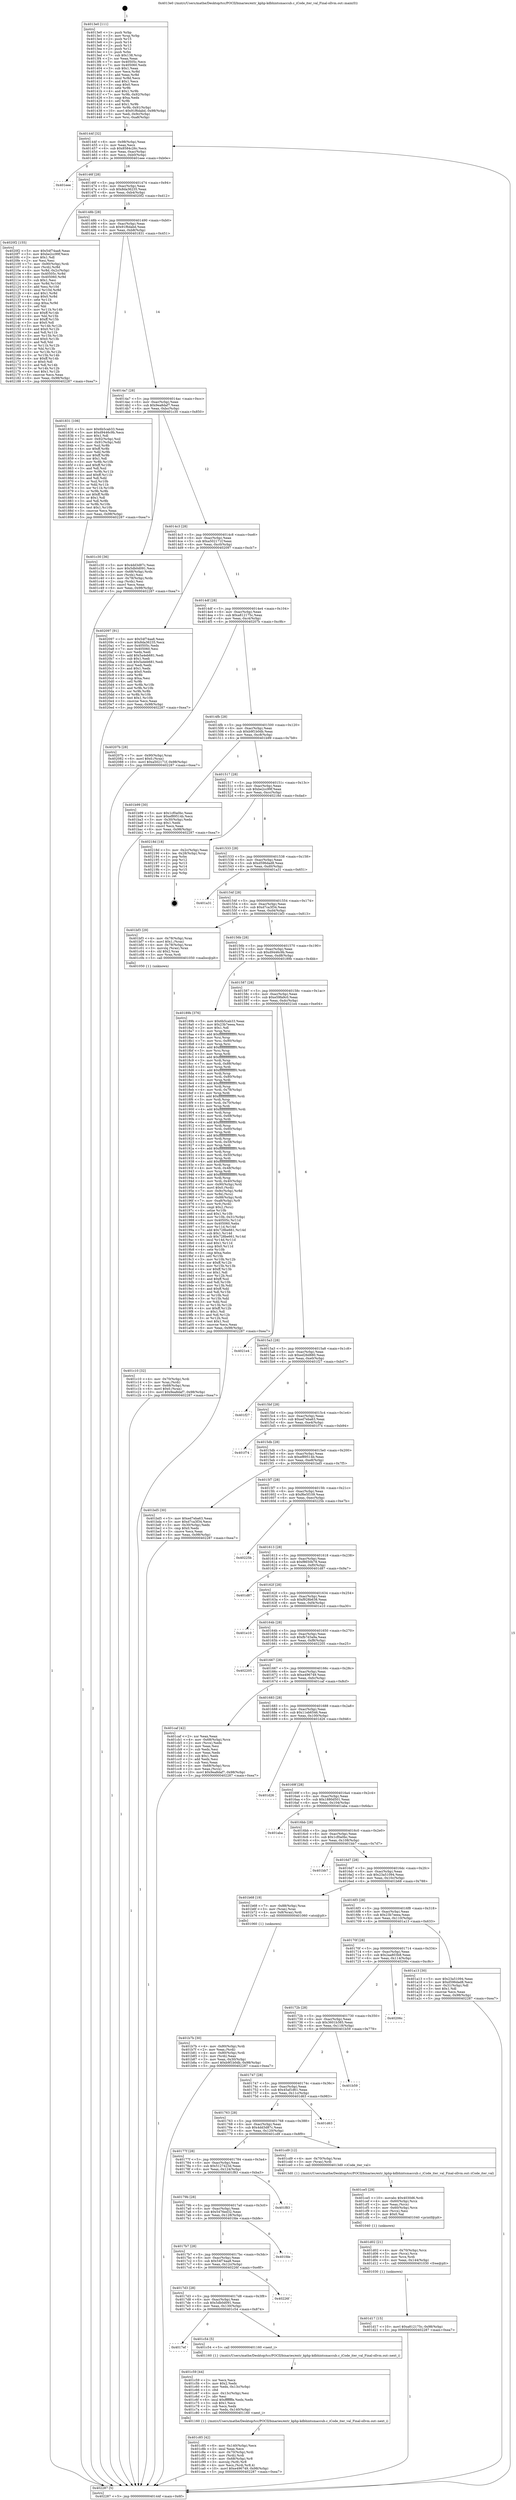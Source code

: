 digraph "0x4013e0" {
  label = "0x4013e0 (/mnt/c/Users/mathe/Desktop/tcc/POCII/binaries/extr_kphp-kdbhintsmaccub.c_iCode_iter_val_Final-ollvm.out::main(0))"
  labelloc = "t"
  node[shape=record]

  Entry [label="",width=0.3,height=0.3,shape=circle,fillcolor=black,style=filled]
  "0x40144f" [label="{
     0x40144f [32]\l
     | [instrs]\l
     &nbsp;&nbsp;0x40144f \<+6\>: mov -0x98(%rbp),%eax\l
     &nbsp;&nbsp;0x401455 \<+2\>: mov %eax,%ecx\l
     &nbsp;&nbsp;0x401457 \<+6\>: sub $0x8584c26c,%ecx\l
     &nbsp;&nbsp;0x40145d \<+6\>: mov %eax,-0xac(%rbp)\l
     &nbsp;&nbsp;0x401463 \<+6\>: mov %ecx,-0xb0(%rbp)\l
     &nbsp;&nbsp;0x401469 \<+6\>: je 0000000000401eee \<main+0xb0e\>\l
  }"]
  "0x401eee" [label="{
     0x401eee\l
  }", style=dashed]
  "0x40146f" [label="{
     0x40146f [28]\l
     | [instrs]\l
     &nbsp;&nbsp;0x40146f \<+5\>: jmp 0000000000401474 \<main+0x94\>\l
     &nbsp;&nbsp;0x401474 \<+6\>: mov -0xac(%rbp),%eax\l
     &nbsp;&nbsp;0x40147a \<+5\>: sub $0x8da36235,%eax\l
     &nbsp;&nbsp;0x40147f \<+6\>: mov %eax,-0xb4(%rbp)\l
     &nbsp;&nbsp;0x401485 \<+6\>: je 00000000004020f2 \<main+0xd12\>\l
  }"]
  Exit [label="",width=0.3,height=0.3,shape=circle,fillcolor=black,style=filled,peripheries=2]
  "0x4020f2" [label="{
     0x4020f2 [155]\l
     | [instrs]\l
     &nbsp;&nbsp;0x4020f2 \<+5\>: mov $0x54f74aa8,%eax\l
     &nbsp;&nbsp;0x4020f7 \<+5\>: mov $0xbe2cc99f,%ecx\l
     &nbsp;&nbsp;0x4020fc \<+2\>: mov $0x1,%dl\l
     &nbsp;&nbsp;0x4020fe \<+2\>: xor %esi,%esi\l
     &nbsp;&nbsp;0x402100 \<+7\>: mov -0x90(%rbp),%rdi\l
     &nbsp;&nbsp;0x402107 \<+3\>: mov (%rdi),%r8d\l
     &nbsp;&nbsp;0x40210a \<+4\>: mov %r8d,-0x2c(%rbp)\l
     &nbsp;&nbsp;0x40210e \<+8\>: mov 0x40505c,%r8d\l
     &nbsp;&nbsp;0x402116 \<+8\>: mov 0x405060,%r9d\l
     &nbsp;&nbsp;0x40211e \<+3\>: sub $0x1,%esi\l
     &nbsp;&nbsp;0x402121 \<+3\>: mov %r8d,%r10d\l
     &nbsp;&nbsp;0x402124 \<+3\>: add %esi,%r10d\l
     &nbsp;&nbsp;0x402127 \<+4\>: imul %r10d,%r8d\l
     &nbsp;&nbsp;0x40212b \<+4\>: and $0x1,%r8d\l
     &nbsp;&nbsp;0x40212f \<+4\>: cmp $0x0,%r8d\l
     &nbsp;&nbsp;0x402133 \<+4\>: sete %r11b\l
     &nbsp;&nbsp;0x402137 \<+4\>: cmp $0xa,%r9d\l
     &nbsp;&nbsp;0x40213b \<+3\>: setl %bl\l
     &nbsp;&nbsp;0x40213e \<+3\>: mov %r11b,%r14b\l
     &nbsp;&nbsp;0x402141 \<+4\>: xor $0xff,%r14b\l
     &nbsp;&nbsp;0x402145 \<+3\>: mov %bl,%r15b\l
     &nbsp;&nbsp;0x402148 \<+4\>: xor $0xff,%r15b\l
     &nbsp;&nbsp;0x40214c \<+3\>: xor $0x0,%dl\l
     &nbsp;&nbsp;0x40214f \<+3\>: mov %r14b,%r12b\l
     &nbsp;&nbsp;0x402152 \<+4\>: and $0x0,%r12b\l
     &nbsp;&nbsp;0x402156 \<+3\>: and %dl,%r11b\l
     &nbsp;&nbsp;0x402159 \<+3\>: mov %r15b,%r13b\l
     &nbsp;&nbsp;0x40215c \<+4\>: and $0x0,%r13b\l
     &nbsp;&nbsp;0x402160 \<+2\>: and %dl,%bl\l
     &nbsp;&nbsp;0x402162 \<+3\>: or %r11b,%r12b\l
     &nbsp;&nbsp;0x402165 \<+3\>: or %bl,%r13b\l
     &nbsp;&nbsp;0x402168 \<+3\>: xor %r13b,%r12b\l
     &nbsp;&nbsp;0x40216b \<+3\>: or %r15b,%r14b\l
     &nbsp;&nbsp;0x40216e \<+4\>: xor $0xff,%r14b\l
     &nbsp;&nbsp;0x402172 \<+3\>: or $0x0,%dl\l
     &nbsp;&nbsp;0x402175 \<+3\>: and %dl,%r14b\l
     &nbsp;&nbsp;0x402178 \<+3\>: or %r14b,%r12b\l
     &nbsp;&nbsp;0x40217b \<+4\>: test $0x1,%r12b\l
     &nbsp;&nbsp;0x40217f \<+3\>: cmovne %ecx,%eax\l
     &nbsp;&nbsp;0x402182 \<+6\>: mov %eax,-0x98(%rbp)\l
     &nbsp;&nbsp;0x402188 \<+5\>: jmp 0000000000402287 \<main+0xea7\>\l
  }"]
  "0x40148b" [label="{
     0x40148b [28]\l
     | [instrs]\l
     &nbsp;&nbsp;0x40148b \<+5\>: jmp 0000000000401490 \<main+0xb0\>\l
     &nbsp;&nbsp;0x401490 \<+6\>: mov -0xac(%rbp),%eax\l
     &nbsp;&nbsp;0x401496 \<+5\>: sub $0x91f6dabd,%eax\l
     &nbsp;&nbsp;0x40149b \<+6\>: mov %eax,-0xb8(%rbp)\l
     &nbsp;&nbsp;0x4014a1 \<+6\>: je 0000000000401831 \<main+0x451\>\l
  }"]
  "0x401d17" [label="{
     0x401d17 [15]\l
     | [instrs]\l
     &nbsp;&nbsp;0x401d17 \<+10\>: movl $0xa812175c,-0x98(%rbp)\l
     &nbsp;&nbsp;0x401d21 \<+5\>: jmp 0000000000402287 \<main+0xea7\>\l
  }"]
  "0x401831" [label="{
     0x401831 [106]\l
     | [instrs]\l
     &nbsp;&nbsp;0x401831 \<+5\>: mov $0x6b5cab33,%eax\l
     &nbsp;&nbsp;0x401836 \<+5\>: mov $0xd9446c9b,%ecx\l
     &nbsp;&nbsp;0x40183b \<+2\>: mov $0x1,%dl\l
     &nbsp;&nbsp;0x40183d \<+7\>: mov -0x92(%rbp),%sil\l
     &nbsp;&nbsp;0x401844 \<+7\>: mov -0x91(%rbp),%dil\l
     &nbsp;&nbsp;0x40184b \<+3\>: mov %sil,%r8b\l
     &nbsp;&nbsp;0x40184e \<+4\>: xor $0xff,%r8b\l
     &nbsp;&nbsp;0x401852 \<+3\>: mov %dil,%r9b\l
     &nbsp;&nbsp;0x401855 \<+4\>: xor $0xff,%r9b\l
     &nbsp;&nbsp;0x401859 \<+3\>: xor $0x1,%dl\l
     &nbsp;&nbsp;0x40185c \<+3\>: mov %r8b,%r10b\l
     &nbsp;&nbsp;0x40185f \<+4\>: and $0xff,%r10b\l
     &nbsp;&nbsp;0x401863 \<+3\>: and %dl,%sil\l
     &nbsp;&nbsp;0x401866 \<+3\>: mov %r9b,%r11b\l
     &nbsp;&nbsp;0x401869 \<+4\>: and $0xff,%r11b\l
     &nbsp;&nbsp;0x40186d \<+3\>: and %dl,%dil\l
     &nbsp;&nbsp;0x401870 \<+3\>: or %sil,%r10b\l
     &nbsp;&nbsp;0x401873 \<+3\>: or %dil,%r11b\l
     &nbsp;&nbsp;0x401876 \<+3\>: xor %r11b,%r10b\l
     &nbsp;&nbsp;0x401879 \<+3\>: or %r9b,%r8b\l
     &nbsp;&nbsp;0x40187c \<+4\>: xor $0xff,%r8b\l
     &nbsp;&nbsp;0x401880 \<+3\>: or $0x1,%dl\l
     &nbsp;&nbsp;0x401883 \<+3\>: and %dl,%r8b\l
     &nbsp;&nbsp;0x401886 \<+3\>: or %r8b,%r10b\l
     &nbsp;&nbsp;0x401889 \<+4\>: test $0x1,%r10b\l
     &nbsp;&nbsp;0x40188d \<+3\>: cmovne %ecx,%eax\l
     &nbsp;&nbsp;0x401890 \<+6\>: mov %eax,-0x98(%rbp)\l
     &nbsp;&nbsp;0x401896 \<+5\>: jmp 0000000000402287 \<main+0xea7\>\l
  }"]
  "0x4014a7" [label="{
     0x4014a7 [28]\l
     | [instrs]\l
     &nbsp;&nbsp;0x4014a7 \<+5\>: jmp 00000000004014ac \<main+0xcc\>\l
     &nbsp;&nbsp;0x4014ac \<+6\>: mov -0xac(%rbp),%eax\l
     &nbsp;&nbsp;0x4014b2 \<+5\>: sub $0x9ea8daf7,%eax\l
     &nbsp;&nbsp;0x4014b7 \<+6\>: mov %eax,-0xbc(%rbp)\l
     &nbsp;&nbsp;0x4014bd \<+6\>: je 0000000000401c30 \<main+0x850\>\l
  }"]
  "0x402287" [label="{
     0x402287 [5]\l
     | [instrs]\l
     &nbsp;&nbsp;0x402287 \<+5\>: jmp 000000000040144f \<main+0x6f\>\l
  }"]
  "0x4013e0" [label="{
     0x4013e0 [111]\l
     | [instrs]\l
     &nbsp;&nbsp;0x4013e0 \<+1\>: push %rbp\l
     &nbsp;&nbsp;0x4013e1 \<+3\>: mov %rsp,%rbp\l
     &nbsp;&nbsp;0x4013e4 \<+2\>: push %r15\l
     &nbsp;&nbsp;0x4013e6 \<+2\>: push %r14\l
     &nbsp;&nbsp;0x4013e8 \<+2\>: push %r13\l
     &nbsp;&nbsp;0x4013ea \<+2\>: push %r12\l
     &nbsp;&nbsp;0x4013ec \<+1\>: push %rbx\l
     &nbsp;&nbsp;0x4013ed \<+7\>: sub $0x138,%rsp\l
     &nbsp;&nbsp;0x4013f4 \<+2\>: xor %eax,%eax\l
     &nbsp;&nbsp;0x4013f6 \<+7\>: mov 0x40505c,%ecx\l
     &nbsp;&nbsp;0x4013fd \<+7\>: mov 0x405060,%edx\l
     &nbsp;&nbsp;0x401404 \<+3\>: sub $0x1,%eax\l
     &nbsp;&nbsp;0x401407 \<+3\>: mov %ecx,%r8d\l
     &nbsp;&nbsp;0x40140a \<+3\>: add %eax,%r8d\l
     &nbsp;&nbsp;0x40140d \<+4\>: imul %r8d,%ecx\l
     &nbsp;&nbsp;0x401411 \<+3\>: and $0x1,%ecx\l
     &nbsp;&nbsp;0x401414 \<+3\>: cmp $0x0,%ecx\l
     &nbsp;&nbsp;0x401417 \<+4\>: sete %r9b\l
     &nbsp;&nbsp;0x40141b \<+4\>: and $0x1,%r9b\l
     &nbsp;&nbsp;0x40141f \<+7\>: mov %r9b,-0x92(%rbp)\l
     &nbsp;&nbsp;0x401426 \<+3\>: cmp $0xa,%edx\l
     &nbsp;&nbsp;0x401429 \<+4\>: setl %r9b\l
     &nbsp;&nbsp;0x40142d \<+4\>: and $0x1,%r9b\l
     &nbsp;&nbsp;0x401431 \<+7\>: mov %r9b,-0x91(%rbp)\l
     &nbsp;&nbsp;0x401438 \<+10\>: movl $0x91f6dabd,-0x98(%rbp)\l
     &nbsp;&nbsp;0x401442 \<+6\>: mov %edi,-0x9c(%rbp)\l
     &nbsp;&nbsp;0x401448 \<+7\>: mov %rsi,-0xa8(%rbp)\l
  }"]
  "0x401d02" [label="{
     0x401d02 [21]\l
     | [instrs]\l
     &nbsp;&nbsp;0x401d02 \<+4\>: mov -0x70(%rbp),%rcx\l
     &nbsp;&nbsp;0x401d06 \<+3\>: mov (%rcx),%rcx\l
     &nbsp;&nbsp;0x401d09 \<+3\>: mov %rcx,%rdi\l
     &nbsp;&nbsp;0x401d0c \<+6\>: mov %eax,-0x144(%rbp)\l
     &nbsp;&nbsp;0x401d12 \<+5\>: call 0000000000401030 \<free@plt\>\l
     | [calls]\l
     &nbsp;&nbsp;0x401030 \{1\} (unknown)\l
  }"]
  "0x401c30" [label="{
     0x401c30 [36]\l
     | [instrs]\l
     &nbsp;&nbsp;0x401c30 \<+5\>: mov $0x4dd3d87c,%eax\l
     &nbsp;&nbsp;0x401c35 \<+5\>: mov $0x5db0d091,%ecx\l
     &nbsp;&nbsp;0x401c3a \<+4\>: mov -0x68(%rbp),%rdx\l
     &nbsp;&nbsp;0x401c3e \<+2\>: mov (%rdx),%esi\l
     &nbsp;&nbsp;0x401c40 \<+4\>: mov -0x78(%rbp),%rdx\l
     &nbsp;&nbsp;0x401c44 \<+2\>: cmp (%rdx),%esi\l
     &nbsp;&nbsp;0x401c46 \<+3\>: cmovl %ecx,%eax\l
     &nbsp;&nbsp;0x401c49 \<+6\>: mov %eax,-0x98(%rbp)\l
     &nbsp;&nbsp;0x401c4f \<+5\>: jmp 0000000000402287 \<main+0xea7\>\l
  }"]
  "0x4014c3" [label="{
     0x4014c3 [28]\l
     | [instrs]\l
     &nbsp;&nbsp;0x4014c3 \<+5\>: jmp 00000000004014c8 \<main+0xe8\>\l
     &nbsp;&nbsp;0x4014c8 \<+6\>: mov -0xac(%rbp),%eax\l
     &nbsp;&nbsp;0x4014ce \<+5\>: sub $0xa502171f,%eax\l
     &nbsp;&nbsp;0x4014d3 \<+6\>: mov %eax,-0xc0(%rbp)\l
     &nbsp;&nbsp;0x4014d9 \<+6\>: je 0000000000402097 \<main+0xcb7\>\l
  }"]
  "0x401ce5" [label="{
     0x401ce5 [29]\l
     | [instrs]\l
     &nbsp;&nbsp;0x401ce5 \<+10\>: movabs $0x4030d6,%rdi\l
     &nbsp;&nbsp;0x401cef \<+4\>: mov -0x60(%rbp),%rcx\l
     &nbsp;&nbsp;0x401cf3 \<+2\>: mov %eax,(%rcx)\l
     &nbsp;&nbsp;0x401cf5 \<+4\>: mov -0x60(%rbp),%rcx\l
     &nbsp;&nbsp;0x401cf9 \<+2\>: mov (%rcx),%esi\l
     &nbsp;&nbsp;0x401cfb \<+2\>: mov $0x0,%al\l
     &nbsp;&nbsp;0x401cfd \<+5\>: call 0000000000401040 \<printf@plt\>\l
     | [calls]\l
     &nbsp;&nbsp;0x401040 \{1\} (unknown)\l
  }"]
  "0x402097" [label="{
     0x402097 [91]\l
     | [instrs]\l
     &nbsp;&nbsp;0x402097 \<+5\>: mov $0x54f74aa8,%eax\l
     &nbsp;&nbsp;0x40209c \<+5\>: mov $0x8da36235,%ecx\l
     &nbsp;&nbsp;0x4020a1 \<+7\>: mov 0x40505c,%edx\l
     &nbsp;&nbsp;0x4020a8 \<+7\>: mov 0x405060,%esi\l
     &nbsp;&nbsp;0x4020af \<+2\>: mov %edx,%edi\l
     &nbsp;&nbsp;0x4020b1 \<+6\>: add $0x5a4eb681,%edi\l
     &nbsp;&nbsp;0x4020b7 \<+3\>: sub $0x1,%edi\l
     &nbsp;&nbsp;0x4020ba \<+6\>: sub $0x5a4eb681,%edi\l
     &nbsp;&nbsp;0x4020c0 \<+3\>: imul %edi,%edx\l
     &nbsp;&nbsp;0x4020c3 \<+3\>: and $0x1,%edx\l
     &nbsp;&nbsp;0x4020c6 \<+3\>: cmp $0x0,%edx\l
     &nbsp;&nbsp;0x4020c9 \<+4\>: sete %r8b\l
     &nbsp;&nbsp;0x4020cd \<+3\>: cmp $0xa,%esi\l
     &nbsp;&nbsp;0x4020d0 \<+4\>: setl %r9b\l
     &nbsp;&nbsp;0x4020d4 \<+3\>: mov %r8b,%r10b\l
     &nbsp;&nbsp;0x4020d7 \<+3\>: and %r9b,%r10b\l
     &nbsp;&nbsp;0x4020da \<+3\>: xor %r9b,%r8b\l
     &nbsp;&nbsp;0x4020dd \<+3\>: or %r8b,%r10b\l
     &nbsp;&nbsp;0x4020e0 \<+4\>: test $0x1,%r10b\l
     &nbsp;&nbsp;0x4020e4 \<+3\>: cmovne %ecx,%eax\l
     &nbsp;&nbsp;0x4020e7 \<+6\>: mov %eax,-0x98(%rbp)\l
     &nbsp;&nbsp;0x4020ed \<+5\>: jmp 0000000000402287 \<main+0xea7\>\l
  }"]
  "0x4014df" [label="{
     0x4014df [28]\l
     | [instrs]\l
     &nbsp;&nbsp;0x4014df \<+5\>: jmp 00000000004014e4 \<main+0x104\>\l
     &nbsp;&nbsp;0x4014e4 \<+6\>: mov -0xac(%rbp),%eax\l
     &nbsp;&nbsp;0x4014ea \<+5\>: sub $0xa812175c,%eax\l
     &nbsp;&nbsp;0x4014ef \<+6\>: mov %eax,-0xc4(%rbp)\l
     &nbsp;&nbsp;0x4014f5 \<+6\>: je 000000000040207b \<main+0xc9b\>\l
  }"]
  "0x401c85" [label="{
     0x401c85 [42]\l
     | [instrs]\l
     &nbsp;&nbsp;0x401c85 \<+6\>: mov -0x140(%rbp),%ecx\l
     &nbsp;&nbsp;0x401c8b \<+3\>: imul %eax,%ecx\l
     &nbsp;&nbsp;0x401c8e \<+4\>: mov -0x70(%rbp),%rdi\l
     &nbsp;&nbsp;0x401c92 \<+3\>: mov (%rdi),%rdi\l
     &nbsp;&nbsp;0x401c95 \<+4\>: mov -0x68(%rbp),%r8\l
     &nbsp;&nbsp;0x401c99 \<+3\>: movslq (%r8),%r8\l
     &nbsp;&nbsp;0x401c9c \<+4\>: mov %ecx,(%rdi,%r8,4)\l
     &nbsp;&nbsp;0x401ca0 \<+10\>: movl $0xe496749,-0x98(%rbp)\l
     &nbsp;&nbsp;0x401caa \<+5\>: jmp 0000000000402287 \<main+0xea7\>\l
  }"]
  "0x40207b" [label="{
     0x40207b [28]\l
     | [instrs]\l
     &nbsp;&nbsp;0x40207b \<+7\>: mov -0x90(%rbp),%rax\l
     &nbsp;&nbsp;0x402082 \<+6\>: movl $0x0,(%rax)\l
     &nbsp;&nbsp;0x402088 \<+10\>: movl $0xa502171f,-0x98(%rbp)\l
     &nbsp;&nbsp;0x402092 \<+5\>: jmp 0000000000402287 \<main+0xea7\>\l
  }"]
  "0x4014fb" [label="{
     0x4014fb [28]\l
     | [instrs]\l
     &nbsp;&nbsp;0x4014fb \<+5\>: jmp 0000000000401500 \<main+0x120\>\l
     &nbsp;&nbsp;0x401500 \<+6\>: mov -0xac(%rbp),%eax\l
     &nbsp;&nbsp;0x401506 \<+5\>: sub $0xb9f1b0db,%eax\l
     &nbsp;&nbsp;0x40150b \<+6\>: mov %eax,-0xc8(%rbp)\l
     &nbsp;&nbsp;0x401511 \<+6\>: je 0000000000401b99 \<main+0x7b9\>\l
  }"]
  "0x401c59" [label="{
     0x401c59 [44]\l
     | [instrs]\l
     &nbsp;&nbsp;0x401c59 \<+2\>: xor %ecx,%ecx\l
     &nbsp;&nbsp;0x401c5b \<+5\>: mov $0x2,%edx\l
     &nbsp;&nbsp;0x401c60 \<+6\>: mov %edx,-0x13c(%rbp)\l
     &nbsp;&nbsp;0x401c66 \<+1\>: cltd\l
     &nbsp;&nbsp;0x401c67 \<+6\>: mov -0x13c(%rbp),%esi\l
     &nbsp;&nbsp;0x401c6d \<+2\>: idiv %esi\l
     &nbsp;&nbsp;0x401c6f \<+6\>: imul $0xfffffffe,%edx,%edx\l
     &nbsp;&nbsp;0x401c75 \<+3\>: sub $0x1,%ecx\l
     &nbsp;&nbsp;0x401c78 \<+2\>: sub %ecx,%edx\l
     &nbsp;&nbsp;0x401c7a \<+6\>: mov %edx,-0x140(%rbp)\l
     &nbsp;&nbsp;0x401c80 \<+5\>: call 0000000000401160 \<next_i\>\l
     | [calls]\l
     &nbsp;&nbsp;0x401160 \{1\} (/mnt/c/Users/mathe/Desktop/tcc/POCII/binaries/extr_kphp-kdbhintsmaccub.c_iCode_iter_val_Final-ollvm.out::next_i)\l
  }"]
  "0x401b99" [label="{
     0x401b99 [30]\l
     | [instrs]\l
     &nbsp;&nbsp;0x401b99 \<+5\>: mov $0x1cf0a0bc,%eax\l
     &nbsp;&nbsp;0x401b9e \<+5\>: mov $0xef89514b,%ecx\l
     &nbsp;&nbsp;0x401ba3 \<+3\>: mov -0x30(%rbp),%edx\l
     &nbsp;&nbsp;0x401ba6 \<+3\>: cmp $0x1,%edx\l
     &nbsp;&nbsp;0x401ba9 \<+3\>: cmovl %ecx,%eax\l
     &nbsp;&nbsp;0x401bac \<+6\>: mov %eax,-0x98(%rbp)\l
     &nbsp;&nbsp;0x401bb2 \<+5\>: jmp 0000000000402287 \<main+0xea7\>\l
  }"]
  "0x401517" [label="{
     0x401517 [28]\l
     | [instrs]\l
     &nbsp;&nbsp;0x401517 \<+5\>: jmp 000000000040151c \<main+0x13c\>\l
     &nbsp;&nbsp;0x40151c \<+6\>: mov -0xac(%rbp),%eax\l
     &nbsp;&nbsp;0x401522 \<+5\>: sub $0xbe2cc99f,%eax\l
     &nbsp;&nbsp;0x401527 \<+6\>: mov %eax,-0xcc(%rbp)\l
     &nbsp;&nbsp;0x40152d \<+6\>: je 000000000040218d \<main+0xdad\>\l
  }"]
  "0x4017ef" [label="{
     0x4017ef\l
  }", style=dashed]
  "0x40218d" [label="{
     0x40218d [18]\l
     | [instrs]\l
     &nbsp;&nbsp;0x40218d \<+3\>: mov -0x2c(%rbp),%eax\l
     &nbsp;&nbsp;0x402190 \<+4\>: lea -0x28(%rbp),%rsp\l
     &nbsp;&nbsp;0x402194 \<+1\>: pop %rbx\l
     &nbsp;&nbsp;0x402195 \<+2\>: pop %r12\l
     &nbsp;&nbsp;0x402197 \<+2\>: pop %r13\l
     &nbsp;&nbsp;0x402199 \<+2\>: pop %r14\l
     &nbsp;&nbsp;0x40219b \<+2\>: pop %r15\l
     &nbsp;&nbsp;0x40219d \<+1\>: pop %rbp\l
     &nbsp;&nbsp;0x40219e \<+1\>: ret\l
  }"]
  "0x401533" [label="{
     0x401533 [28]\l
     | [instrs]\l
     &nbsp;&nbsp;0x401533 \<+5\>: jmp 0000000000401538 \<main+0x158\>\l
     &nbsp;&nbsp;0x401538 \<+6\>: mov -0xac(%rbp),%eax\l
     &nbsp;&nbsp;0x40153e \<+5\>: sub $0xd596dad8,%eax\l
     &nbsp;&nbsp;0x401543 \<+6\>: mov %eax,-0xd0(%rbp)\l
     &nbsp;&nbsp;0x401549 \<+6\>: je 0000000000401a31 \<main+0x651\>\l
  }"]
  "0x401c54" [label="{
     0x401c54 [5]\l
     | [instrs]\l
     &nbsp;&nbsp;0x401c54 \<+5\>: call 0000000000401160 \<next_i\>\l
     | [calls]\l
     &nbsp;&nbsp;0x401160 \{1\} (/mnt/c/Users/mathe/Desktop/tcc/POCII/binaries/extr_kphp-kdbhintsmaccub.c_iCode_iter_val_Final-ollvm.out::next_i)\l
  }"]
  "0x401a31" [label="{
     0x401a31\l
  }", style=dashed]
  "0x40154f" [label="{
     0x40154f [28]\l
     | [instrs]\l
     &nbsp;&nbsp;0x40154f \<+5\>: jmp 0000000000401554 \<main+0x174\>\l
     &nbsp;&nbsp;0x401554 \<+6\>: mov -0xac(%rbp),%eax\l
     &nbsp;&nbsp;0x40155a \<+5\>: sub $0xd7ca3f34,%eax\l
     &nbsp;&nbsp;0x40155f \<+6\>: mov %eax,-0xd4(%rbp)\l
     &nbsp;&nbsp;0x401565 \<+6\>: je 0000000000401bf3 \<main+0x813\>\l
  }"]
  "0x4017d3" [label="{
     0x4017d3 [28]\l
     | [instrs]\l
     &nbsp;&nbsp;0x4017d3 \<+5\>: jmp 00000000004017d8 \<main+0x3f8\>\l
     &nbsp;&nbsp;0x4017d8 \<+6\>: mov -0xac(%rbp),%eax\l
     &nbsp;&nbsp;0x4017de \<+5\>: sub $0x5db0d091,%eax\l
     &nbsp;&nbsp;0x4017e3 \<+6\>: mov %eax,-0x130(%rbp)\l
     &nbsp;&nbsp;0x4017e9 \<+6\>: je 0000000000401c54 \<main+0x874\>\l
  }"]
  "0x401bf3" [label="{
     0x401bf3 [29]\l
     | [instrs]\l
     &nbsp;&nbsp;0x401bf3 \<+4\>: mov -0x78(%rbp),%rax\l
     &nbsp;&nbsp;0x401bf7 \<+6\>: movl $0x1,(%rax)\l
     &nbsp;&nbsp;0x401bfd \<+4\>: mov -0x78(%rbp),%rax\l
     &nbsp;&nbsp;0x401c01 \<+3\>: movslq (%rax),%rax\l
     &nbsp;&nbsp;0x401c04 \<+4\>: shl $0x2,%rax\l
     &nbsp;&nbsp;0x401c08 \<+3\>: mov %rax,%rdi\l
     &nbsp;&nbsp;0x401c0b \<+5\>: call 0000000000401050 \<malloc@plt\>\l
     | [calls]\l
     &nbsp;&nbsp;0x401050 \{1\} (unknown)\l
  }"]
  "0x40156b" [label="{
     0x40156b [28]\l
     | [instrs]\l
     &nbsp;&nbsp;0x40156b \<+5\>: jmp 0000000000401570 \<main+0x190\>\l
     &nbsp;&nbsp;0x401570 \<+6\>: mov -0xac(%rbp),%eax\l
     &nbsp;&nbsp;0x401576 \<+5\>: sub $0xd9446c9b,%eax\l
     &nbsp;&nbsp;0x40157b \<+6\>: mov %eax,-0xd8(%rbp)\l
     &nbsp;&nbsp;0x401581 \<+6\>: je 000000000040189b \<main+0x4bb\>\l
  }"]
  "0x40226f" [label="{
     0x40226f\l
  }", style=dashed]
  "0x40189b" [label="{
     0x40189b [376]\l
     | [instrs]\l
     &nbsp;&nbsp;0x40189b \<+5\>: mov $0x6b5cab33,%eax\l
     &nbsp;&nbsp;0x4018a0 \<+5\>: mov $0x23b7eeea,%ecx\l
     &nbsp;&nbsp;0x4018a5 \<+2\>: mov $0x1,%dl\l
     &nbsp;&nbsp;0x4018a7 \<+3\>: mov %rsp,%rsi\l
     &nbsp;&nbsp;0x4018aa \<+4\>: add $0xfffffffffffffff0,%rsi\l
     &nbsp;&nbsp;0x4018ae \<+3\>: mov %rsi,%rsp\l
     &nbsp;&nbsp;0x4018b1 \<+7\>: mov %rsi,-0x90(%rbp)\l
     &nbsp;&nbsp;0x4018b8 \<+3\>: mov %rsp,%rsi\l
     &nbsp;&nbsp;0x4018bb \<+4\>: add $0xfffffffffffffff0,%rsi\l
     &nbsp;&nbsp;0x4018bf \<+3\>: mov %rsi,%rsp\l
     &nbsp;&nbsp;0x4018c2 \<+3\>: mov %rsp,%rdi\l
     &nbsp;&nbsp;0x4018c5 \<+4\>: add $0xfffffffffffffff0,%rdi\l
     &nbsp;&nbsp;0x4018c9 \<+3\>: mov %rdi,%rsp\l
     &nbsp;&nbsp;0x4018cc \<+7\>: mov %rdi,-0x88(%rbp)\l
     &nbsp;&nbsp;0x4018d3 \<+3\>: mov %rsp,%rdi\l
     &nbsp;&nbsp;0x4018d6 \<+4\>: add $0xfffffffffffffff0,%rdi\l
     &nbsp;&nbsp;0x4018da \<+3\>: mov %rdi,%rsp\l
     &nbsp;&nbsp;0x4018dd \<+4\>: mov %rdi,-0x80(%rbp)\l
     &nbsp;&nbsp;0x4018e1 \<+3\>: mov %rsp,%rdi\l
     &nbsp;&nbsp;0x4018e4 \<+4\>: add $0xfffffffffffffff0,%rdi\l
     &nbsp;&nbsp;0x4018e8 \<+3\>: mov %rdi,%rsp\l
     &nbsp;&nbsp;0x4018eb \<+4\>: mov %rdi,-0x78(%rbp)\l
     &nbsp;&nbsp;0x4018ef \<+3\>: mov %rsp,%rdi\l
     &nbsp;&nbsp;0x4018f2 \<+4\>: add $0xfffffffffffffff0,%rdi\l
     &nbsp;&nbsp;0x4018f6 \<+3\>: mov %rdi,%rsp\l
     &nbsp;&nbsp;0x4018f9 \<+4\>: mov %rdi,-0x70(%rbp)\l
     &nbsp;&nbsp;0x4018fd \<+3\>: mov %rsp,%rdi\l
     &nbsp;&nbsp;0x401900 \<+4\>: add $0xfffffffffffffff0,%rdi\l
     &nbsp;&nbsp;0x401904 \<+3\>: mov %rdi,%rsp\l
     &nbsp;&nbsp;0x401907 \<+4\>: mov %rdi,-0x68(%rbp)\l
     &nbsp;&nbsp;0x40190b \<+3\>: mov %rsp,%rdi\l
     &nbsp;&nbsp;0x40190e \<+4\>: add $0xfffffffffffffff0,%rdi\l
     &nbsp;&nbsp;0x401912 \<+3\>: mov %rdi,%rsp\l
     &nbsp;&nbsp;0x401915 \<+4\>: mov %rdi,-0x60(%rbp)\l
     &nbsp;&nbsp;0x401919 \<+3\>: mov %rsp,%rdi\l
     &nbsp;&nbsp;0x40191c \<+4\>: add $0xfffffffffffffff0,%rdi\l
     &nbsp;&nbsp;0x401920 \<+3\>: mov %rdi,%rsp\l
     &nbsp;&nbsp;0x401923 \<+4\>: mov %rdi,-0x58(%rbp)\l
     &nbsp;&nbsp;0x401927 \<+3\>: mov %rsp,%rdi\l
     &nbsp;&nbsp;0x40192a \<+4\>: add $0xfffffffffffffff0,%rdi\l
     &nbsp;&nbsp;0x40192e \<+3\>: mov %rdi,%rsp\l
     &nbsp;&nbsp;0x401931 \<+4\>: mov %rdi,-0x50(%rbp)\l
     &nbsp;&nbsp;0x401935 \<+3\>: mov %rsp,%rdi\l
     &nbsp;&nbsp;0x401938 \<+4\>: add $0xfffffffffffffff0,%rdi\l
     &nbsp;&nbsp;0x40193c \<+3\>: mov %rdi,%rsp\l
     &nbsp;&nbsp;0x40193f \<+4\>: mov %rdi,-0x48(%rbp)\l
     &nbsp;&nbsp;0x401943 \<+3\>: mov %rsp,%rdi\l
     &nbsp;&nbsp;0x401946 \<+4\>: add $0xfffffffffffffff0,%rdi\l
     &nbsp;&nbsp;0x40194a \<+3\>: mov %rdi,%rsp\l
     &nbsp;&nbsp;0x40194d \<+4\>: mov %rdi,-0x40(%rbp)\l
     &nbsp;&nbsp;0x401951 \<+7\>: mov -0x90(%rbp),%rdi\l
     &nbsp;&nbsp;0x401958 \<+6\>: movl $0x0,(%rdi)\l
     &nbsp;&nbsp;0x40195e \<+7\>: mov -0x9c(%rbp),%r8d\l
     &nbsp;&nbsp;0x401965 \<+3\>: mov %r8d,(%rsi)\l
     &nbsp;&nbsp;0x401968 \<+7\>: mov -0x88(%rbp),%rdi\l
     &nbsp;&nbsp;0x40196f \<+7\>: mov -0xa8(%rbp),%r9\l
     &nbsp;&nbsp;0x401976 \<+3\>: mov %r9,(%rdi)\l
     &nbsp;&nbsp;0x401979 \<+3\>: cmpl $0x2,(%rsi)\l
     &nbsp;&nbsp;0x40197c \<+4\>: setne %r10b\l
     &nbsp;&nbsp;0x401980 \<+4\>: and $0x1,%r10b\l
     &nbsp;&nbsp;0x401984 \<+4\>: mov %r10b,-0x31(%rbp)\l
     &nbsp;&nbsp;0x401988 \<+8\>: mov 0x40505c,%r11d\l
     &nbsp;&nbsp;0x401990 \<+7\>: mov 0x405060,%ebx\l
     &nbsp;&nbsp;0x401997 \<+3\>: mov %r11d,%r14d\l
     &nbsp;&nbsp;0x40199a \<+7\>: add $0x728be661,%r14d\l
     &nbsp;&nbsp;0x4019a1 \<+4\>: sub $0x1,%r14d\l
     &nbsp;&nbsp;0x4019a5 \<+7\>: sub $0x728be661,%r14d\l
     &nbsp;&nbsp;0x4019ac \<+4\>: imul %r14d,%r11d\l
     &nbsp;&nbsp;0x4019b0 \<+4\>: and $0x1,%r11d\l
     &nbsp;&nbsp;0x4019b4 \<+4\>: cmp $0x0,%r11d\l
     &nbsp;&nbsp;0x4019b8 \<+4\>: sete %r10b\l
     &nbsp;&nbsp;0x4019bc \<+3\>: cmp $0xa,%ebx\l
     &nbsp;&nbsp;0x4019bf \<+4\>: setl %r15b\l
     &nbsp;&nbsp;0x4019c3 \<+3\>: mov %r10b,%r12b\l
     &nbsp;&nbsp;0x4019c6 \<+4\>: xor $0xff,%r12b\l
     &nbsp;&nbsp;0x4019ca \<+3\>: mov %r15b,%r13b\l
     &nbsp;&nbsp;0x4019cd \<+4\>: xor $0xff,%r13b\l
     &nbsp;&nbsp;0x4019d1 \<+3\>: xor $0x1,%dl\l
     &nbsp;&nbsp;0x4019d4 \<+3\>: mov %r12b,%sil\l
     &nbsp;&nbsp;0x4019d7 \<+4\>: and $0xff,%sil\l
     &nbsp;&nbsp;0x4019db \<+3\>: and %dl,%r10b\l
     &nbsp;&nbsp;0x4019de \<+3\>: mov %r13b,%dil\l
     &nbsp;&nbsp;0x4019e1 \<+4\>: and $0xff,%dil\l
     &nbsp;&nbsp;0x4019e5 \<+3\>: and %dl,%r15b\l
     &nbsp;&nbsp;0x4019e8 \<+3\>: or %r10b,%sil\l
     &nbsp;&nbsp;0x4019eb \<+3\>: or %r15b,%dil\l
     &nbsp;&nbsp;0x4019ee \<+3\>: xor %dil,%sil\l
     &nbsp;&nbsp;0x4019f1 \<+3\>: or %r13b,%r12b\l
     &nbsp;&nbsp;0x4019f4 \<+4\>: xor $0xff,%r12b\l
     &nbsp;&nbsp;0x4019f8 \<+3\>: or $0x1,%dl\l
     &nbsp;&nbsp;0x4019fb \<+3\>: and %dl,%r12b\l
     &nbsp;&nbsp;0x4019fe \<+3\>: or %r12b,%sil\l
     &nbsp;&nbsp;0x401a01 \<+4\>: test $0x1,%sil\l
     &nbsp;&nbsp;0x401a05 \<+3\>: cmovne %ecx,%eax\l
     &nbsp;&nbsp;0x401a08 \<+6\>: mov %eax,-0x98(%rbp)\l
     &nbsp;&nbsp;0x401a0e \<+5\>: jmp 0000000000402287 \<main+0xea7\>\l
  }"]
  "0x401587" [label="{
     0x401587 [28]\l
     | [instrs]\l
     &nbsp;&nbsp;0x401587 \<+5\>: jmp 000000000040158c \<main+0x1ac\>\l
     &nbsp;&nbsp;0x40158c \<+6\>: mov -0xac(%rbp),%eax\l
     &nbsp;&nbsp;0x401592 \<+5\>: sub $0xe59fa9c0,%eax\l
     &nbsp;&nbsp;0x401597 \<+6\>: mov %eax,-0xdc(%rbp)\l
     &nbsp;&nbsp;0x40159d \<+6\>: je 00000000004021e4 \<main+0xe04\>\l
  }"]
  "0x4017b7" [label="{
     0x4017b7 [28]\l
     | [instrs]\l
     &nbsp;&nbsp;0x4017b7 \<+5\>: jmp 00000000004017bc \<main+0x3dc\>\l
     &nbsp;&nbsp;0x4017bc \<+6\>: mov -0xac(%rbp),%eax\l
     &nbsp;&nbsp;0x4017c2 \<+5\>: sub $0x54f74aa8,%eax\l
     &nbsp;&nbsp;0x4017c7 \<+6\>: mov %eax,-0x12c(%rbp)\l
     &nbsp;&nbsp;0x4017cd \<+6\>: je 000000000040226f \<main+0xe8f\>\l
  }"]
  "0x401fde" [label="{
     0x401fde\l
  }", style=dashed]
  "0x4021e4" [label="{
     0x4021e4\l
  }", style=dashed]
  "0x4015a3" [label="{
     0x4015a3 [28]\l
     | [instrs]\l
     &nbsp;&nbsp;0x4015a3 \<+5\>: jmp 00000000004015a8 \<main+0x1c8\>\l
     &nbsp;&nbsp;0x4015a8 \<+6\>: mov -0xac(%rbp),%eax\l
     &nbsp;&nbsp;0x4015ae \<+5\>: sub $0xed26d880,%eax\l
     &nbsp;&nbsp;0x4015b3 \<+6\>: mov %eax,-0xe0(%rbp)\l
     &nbsp;&nbsp;0x4015b9 \<+6\>: je 0000000000401f27 \<main+0xb47\>\l
  }"]
  "0x40179b" [label="{
     0x40179b [28]\l
     | [instrs]\l
     &nbsp;&nbsp;0x40179b \<+5\>: jmp 00000000004017a0 \<main+0x3c0\>\l
     &nbsp;&nbsp;0x4017a0 \<+6\>: mov -0xac(%rbp),%eax\l
     &nbsp;&nbsp;0x4017a6 \<+5\>: sub $0x5476ed32,%eax\l
     &nbsp;&nbsp;0x4017ab \<+6\>: mov %eax,-0x128(%rbp)\l
     &nbsp;&nbsp;0x4017b1 \<+6\>: je 0000000000401fde \<main+0xbfe\>\l
  }"]
  "0x401f27" [label="{
     0x401f27\l
  }", style=dashed]
  "0x4015bf" [label="{
     0x4015bf [28]\l
     | [instrs]\l
     &nbsp;&nbsp;0x4015bf \<+5\>: jmp 00000000004015c4 \<main+0x1e4\>\l
     &nbsp;&nbsp;0x4015c4 \<+6\>: mov -0xac(%rbp),%eax\l
     &nbsp;&nbsp;0x4015ca \<+5\>: sub $0xed7eba63,%eax\l
     &nbsp;&nbsp;0x4015cf \<+6\>: mov %eax,-0xe4(%rbp)\l
     &nbsp;&nbsp;0x4015d5 \<+6\>: je 0000000000401f74 \<main+0xb94\>\l
  }"]
  "0x401f83" [label="{
     0x401f83\l
  }", style=dashed]
  "0x401f74" [label="{
     0x401f74\l
  }", style=dashed]
  "0x4015db" [label="{
     0x4015db [28]\l
     | [instrs]\l
     &nbsp;&nbsp;0x4015db \<+5\>: jmp 00000000004015e0 \<main+0x200\>\l
     &nbsp;&nbsp;0x4015e0 \<+6\>: mov -0xac(%rbp),%eax\l
     &nbsp;&nbsp;0x4015e6 \<+5\>: sub $0xef89514b,%eax\l
     &nbsp;&nbsp;0x4015eb \<+6\>: mov %eax,-0xe8(%rbp)\l
     &nbsp;&nbsp;0x4015f1 \<+6\>: je 0000000000401bd5 \<main+0x7f5\>\l
  }"]
  "0x40177f" [label="{
     0x40177f [28]\l
     | [instrs]\l
     &nbsp;&nbsp;0x40177f \<+5\>: jmp 0000000000401784 \<main+0x3a4\>\l
     &nbsp;&nbsp;0x401784 \<+6\>: mov -0xac(%rbp),%eax\l
     &nbsp;&nbsp;0x40178a \<+5\>: sub $0x5127423d,%eax\l
     &nbsp;&nbsp;0x40178f \<+6\>: mov %eax,-0x124(%rbp)\l
     &nbsp;&nbsp;0x401795 \<+6\>: je 0000000000401f83 \<main+0xba3\>\l
  }"]
  "0x401bd5" [label="{
     0x401bd5 [30]\l
     | [instrs]\l
     &nbsp;&nbsp;0x401bd5 \<+5\>: mov $0xed7eba63,%eax\l
     &nbsp;&nbsp;0x401bda \<+5\>: mov $0xd7ca3f34,%ecx\l
     &nbsp;&nbsp;0x401bdf \<+3\>: mov -0x30(%rbp),%edx\l
     &nbsp;&nbsp;0x401be2 \<+3\>: cmp $0x0,%edx\l
     &nbsp;&nbsp;0x401be5 \<+3\>: cmove %ecx,%eax\l
     &nbsp;&nbsp;0x401be8 \<+6\>: mov %eax,-0x98(%rbp)\l
     &nbsp;&nbsp;0x401bee \<+5\>: jmp 0000000000402287 \<main+0xea7\>\l
  }"]
  "0x4015f7" [label="{
     0x4015f7 [28]\l
     | [instrs]\l
     &nbsp;&nbsp;0x4015f7 \<+5\>: jmp 00000000004015fc \<main+0x21c\>\l
     &nbsp;&nbsp;0x4015fc \<+6\>: mov -0xac(%rbp),%eax\l
     &nbsp;&nbsp;0x401602 \<+5\>: sub $0xf6e5f109,%eax\l
     &nbsp;&nbsp;0x401607 \<+6\>: mov %eax,-0xec(%rbp)\l
     &nbsp;&nbsp;0x40160d \<+6\>: je 000000000040225b \<main+0xe7b\>\l
  }"]
  "0x401cd9" [label="{
     0x401cd9 [12]\l
     | [instrs]\l
     &nbsp;&nbsp;0x401cd9 \<+4\>: mov -0x70(%rbp),%rax\l
     &nbsp;&nbsp;0x401cdd \<+3\>: mov (%rax),%rdi\l
     &nbsp;&nbsp;0x401ce0 \<+5\>: call 00000000004013d0 \<iCode_iter_val\>\l
     | [calls]\l
     &nbsp;&nbsp;0x4013d0 \{1\} (/mnt/c/Users/mathe/Desktop/tcc/POCII/binaries/extr_kphp-kdbhintsmaccub.c_iCode_iter_val_Final-ollvm.out::iCode_iter_val)\l
  }"]
  "0x40225b" [label="{
     0x40225b\l
  }", style=dashed]
  "0x401613" [label="{
     0x401613 [28]\l
     | [instrs]\l
     &nbsp;&nbsp;0x401613 \<+5\>: jmp 0000000000401618 \<main+0x238\>\l
     &nbsp;&nbsp;0x401618 \<+6\>: mov -0xac(%rbp),%eax\l
     &nbsp;&nbsp;0x40161e \<+5\>: sub $0xf8650b78,%eax\l
     &nbsp;&nbsp;0x401623 \<+6\>: mov %eax,-0xf0(%rbp)\l
     &nbsp;&nbsp;0x401629 \<+6\>: je 0000000000401d87 \<main+0x9a7\>\l
  }"]
  "0x401763" [label="{
     0x401763 [28]\l
     | [instrs]\l
     &nbsp;&nbsp;0x401763 \<+5\>: jmp 0000000000401768 \<main+0x388\>\l
     &nbsp;&nbsp;0x401768 \<+6\>: mov -0xac(%rbp),%eax\l
     &nbsp;&nbsp;0x40176e \<+5\>: sub $0x4dd3d87c,%eax\l
     &nbsp;&nbsp;0x401773 \<+6\>: mov %eax,-0x120(%rbp)\l
     &nbsp;&nbsp;0x401779 \<+6\>: je 0000000000401cd9 \<main+0x8f9\>\l
  }"]
  "0x401d87" [label="{
     0x401d87\l
  }", style=dashed]
  "0x40162f" [label="{
     0x40162f [28]\l
     | [instrs]\l
     &nbsp;&nbsp;0x40162f \<+5\>: jmp 0000000000401634 \<main+0x254\>\l
     &nbsp;&nbsp;0x401634 \<+6\>: mov -0xac(%rbp),%eax\l
     &nbsp;&nbsp;0x40163a \<+5\>: sub $0xf928b638,%eax\l
     &nbsp;&nbsp;0x40163f \<+6\>: mov %eax,-0xf4(%rbp)\l
     &nbsp;&nbsp;0x401645 \<+6\>: je 0000000000401e10 \<main+0xa30\>\l
  }"]
  "0x401d63" [label="{
     0x401d63\l
  }", style=dashed]
  "0x401e10" [label="{
     0x401e10\l
  }", style=dashed]
  "0x40164b" [label="{
     0x40164b [28]\l
     | [instrs]\l
     &nbsp;&nbsp;0x40164b \<+5\>: jmp 0000000000401650 \<main+0x270\>\l
     &nbsp;&nbsp;0x401650 \<+6\>: mov -0xac(%rbp),%eax\l
     &nbsp;&nbsp;0x401656 \<+5\>: sub $0xfb7d3a9a,%eax\l
     &nbsp;&nbsp;0x40165b \<+6\>: mov %eax,-0xf8(%rbp)\l
     &nbsp;&nbsp;0x401661 \<+6\>: je 0000000000402205 \<main+0xe25\>\l
  }"]
  "0x401747" [label="{
     0x401747 [28]\l
     | [instrs]\l
     &nbsp;&nbsp;0x401747 \<+5\>: jmp 000000000040174c \<main+0x36c\>\l
     &nbsp;&nbsp;0x40174c \<+6\>: mov -0xac(%rbp),%eax\l
     &nbsp;&nbsp;0x401752 \<+5\>: sub $0x45af1d61,%eax\l
     &nbsp;&nbsp;0x401757 \<+6\>: mov %eax,-0x11c(%rbp)\l
     &nbsp;&nbsp;0x40175d \<+6\>: je 0000000000401d63 \<main+0x983\>\l
  }"]
  "0x402205" [label="{
     0x402205\l
  }", style=dashed]
  "0x401667" [label="{
     0x401667 [28]\l
     | [instrs]\l
     &nbsp;&nbsp;0x401667 \<+5\>: jmp 000000000040166c \<main+0x28c\>\l
     &nbsp;&nbsp;0x40166c \<+6\>: mov -0xac(%rbp),%eax\l
     &nbsp;&nbsp;0x401672 \<+5\>: sub $0xe496749,%eax\l
     &nbsp;&nbsp;0x401677 \<+6\>: mov %eax,-0xfc(%rbp)\l
     &nbsp;&nbsp;0x40167d \<+6\>: je 0000000000401caf \<main+0x8cf\>\l
  }"]
  "0x401b59" [label="{
     0x401b59\l
  }", style=dashed]
  "0x401caf" [label="{
     0x401caf [42]\l
     | [instrs]\l
     &nbsp;&nbsp;0x401caf \<+2\>: xor %eax,%eax\l
     &nbsp;&nbsp;0x401cb1 \<+4\>: mov -0x68(%rbp),%rcx\l
     &nbsp;&nbsp;0x401cb5 \<+2\>: mov (%rcx),%edx\l
     &nbsp;&nbsp;0x401cb7 \<+2\>: mov %eax,%esi\l
     &nbsp;&nbsp;0x401cb9 \<+2\>: sub %edx,%esi\l
     &nbsp;&nbsp;0x401cbb \<+2\>: mov %eax,%edx\l
     &nbsp;&nbsp;0x401cbd \<+3\>: sub $0x1,%edx\l
     &nbsp;&nbsp;0x401cc0 \<+2\>: add %edx,%esi\l
     &nbsp;&nbsp;0x401cc2 \<+2\>: sub %esi,%eax\l
     &nbsp;&nbsp;0x401cc4 \<+4\>: mov -0x68(%rbp),%rcx\l
     &nbsp;&nbsp;0x401cc8 \<+2\>: mov %eax,(%rcx)\l
     &nbsp;&nbsp;0x401cca \<+10\>: movl $0x9ea8daf7,-0x98(%rbp)\l
     &nbsp;&nbsp;0x401cd4 \<+5\>: jmp 0000000000402287 \<main+0xea7\>\l
  }"]
  "0x401683" [label="{
     0x401683 [28]\l
     | [instrs]\l
     &nbsp;&nbsp;0x401683 \<+5\>: jmp 0000000000401688 \<main+0x2a8\>\l
     &nbsp;&nbsp;0x401688 \<+6\>: mov -0xac(%rbp),%eax\l
     &nbsp;&nbsp;0x40168e \<+5\>: sub $0x11eb6546,%eax\l
     &nbsp;&nbsp;0x401693 \<+6\>: mov %eax,-0x100(%rbp)\l
     &nbsp;&nbsp;0x401699 \<+6\>: je 0000000000401d26 \<main+0x946\>\l
  }"]
  "0x40172b" [label="{
     0x40172b [28]\l
     | [instrs]\l
     &nbsp;&nbsp;0x40172b \<+5\>: jmp 0000000000401730 \<main+0x350\>\l
     &nbsp;&nbsp;0x401730 \<+6\>: mov -0xac(%rbp),%eax\l
     &nbsp;&nbsp;0x401736 \<+5\>: sub $0x3601b385,%eax\l
     &nbsp;&nbsp;0x40173b \<+6\>: mov %eax,-0x118(%rbp)\l
     &nbsp;&nbsp;0x401741 \<+6\>: je 0000000000401b59 \<main+0x779\>\l
  }"]
  "0x401d26" [label="{
     0x401d26\l
  }", style=dashed]
  "0x40169f" [label="{
     0x40169f [28]\l
     | [instrs]\l
     &nbsp;&nbsp;0x40169f \<+5\>: jmp 00000000004016a4 \<main+0x2c4\>\l
     &nbsp;&nbsp;0x4016a4 \<+6\>: mov -0xac(%rbp),%eax\l
     &nbsp;&nbsp;0x4016aa \<+5\>: sub $0x1880d501,%eax\l
     &nbsp;&nbsp;0x4016af \<+6\>: mov %eax,-0x104(%rbp)\l
     &nbsp;&nbsp;0x4016b5 \<+6\>: je 0000000000401aba \<main+0x6da\>\l
  }"]
  "0x40206c" [label="{
     0x40206c\l
  }", style=dashed]
  "0x401aba" [label="{
     0x401aba\l
  }", style=dashed]
  "0x4016bb" [label="{
     0x4016bb [28]\l
     | [instrs]\l
     &nbsp;&nbsp;0x4016bb \<+5\>: jmp 00000000004016c0 \<main+0x2e0\>\l
     &nbsp;&nbsp;0x4016c0 \<+6\>: mov -0xac(%rbp),%eax\l
     &nbsp;&nbsp;0x4016c6 \<+5\>: sub $0x1cf0a0bc,%eax\l
     &nbsp;&nbsp;0x4016cb \<+6\>: mov %eax,-0x108(%rbp)\l
     &nbsp;&nbsp;0x4016d1 \<+6\>: je 0000000000401bb7 \<main+0x7d7\>\l
  }"]
  "0x401c10" [label="{
     0x401c10 [32]\l
     | [instrs]\l
     &nbsp;&nbsp;0x401c10 \<+4\>: mov -0x70(%rbp),%rdi\l
     &nbsp;&nbsp;0x401c14 \<+3\>: mov %rax,(%rdi)\l
     &nbsp;&nbsp;0x401c17 \<+4\>: mov -0x68(%rbp),%rax\l
     &nbsp;&nbsp;0x401c1b \<+6\>: movl $0x0,(%rax)\l
     &nbsp;&nbsp;0x401c21 \<+10\>: movl $0x9ea8daf7,-0x98(%rbp)\l
     &nbsp;&nbsp;0x401c2b \<+5\>: jmp 0000000000402287 \<main+0xea7\>\l
  }"]
  "0x401bb7" [label="{
     0x401bb7\l
  }", style=dashed]
  "0x4016d7" [label="{
     0x4016d7 [28]\l
     | [instrs]\l
     &nbsp;&nbsp;0x4016d7 \<+5\>: jmp 00000000004016dc \<main+0x2fc\>\l
     &nbsp;&nbsp;0x4016dc \<+6\>: mov -0xac(%rbp),%eax\l
     &nbsp;&nbsp;0x4016e2 \<+5\>: sub $0x23a51094,%eax\l
     &nbsp;&nbsp;0x4016e7 \<+6\>: mov %eax,-0x10c(%rbp)\l
     &nbsp;&nbsp;0x4016ed \<+6\>: je 0000000000401b68 \<main+0x788\>\l
  }"]
  "0x401b7b" [label="{
     0x401b7b [30]\l
     | [instrs]\l
     &nbsp;&nbsp;0x401b7b \<+4\>: mov -0x80(%rbp),%rdi\l
     &nbsp;&nbsp;0x401b7f \<+2\>: mov %eax,(%rdi)\l
     &nbsp;&nbsp;0x401b81 \<+4\>: mov -0x80(%rbp),%rdi\l
     &nbsp;&nbsp;0x401b85 \<+2\>: mov (%rdi),%eax\l
     &nbsp;&nbsp;0x401b87 \<+3\>: mov %eax,-0x30(%rbp)\l
     &nbsp;&nbsp;0x401b8a \<+10\>: movl $0xb9f1b0db,-0x98(%rbp)\l
     &nbsp;&nbsp;0x401b94 \<+5\>: jmp 0000000000402287 \<main+0xea7\>\l
  }"]
  "0x401b68" [label="{
     0x401b68 [19]\l
     | [instrs]\l
     &nbsp;&nbsp;0x401b68 \<+7\>: mov -0x88(%rbp),%rax\l
     &nbsp;&nbsp;0x401b6f \<+3\>: mov (%rax),%rax\l
     &nbsp;&nbsp;0x401b72 \<+4\>: mov 0x8(%rax),%rdi\l
     &nbsp;&nbsp;0x401b76 \<+5\>: call 0000000000401060 \<atoi@plt\>\l
     | [calls]\l
     &nbsp;&nbsp;0x401060 \{1\} (unknown)\l
  }"]
  "0x4016f3" [label="{
     0x4016f3 [28]\l
     | [instrs]\l
     &nbsp;&nbsp;0x4016f3 \<+5\>: jmp 00000000004016f8 \<main+0x318\>\l
     &nbsp;&nbsp;0x4016f8 \<+6\>: mov -0xac(%rbp),%eax\l
     &nbsp;&nbsp;0x4016fe \<+5\>: sub $0x23b7eeea,%eax\l
     &nbsp;&nbsp;0x401703 \<+6\>: mov %eax,-0x110(%rbp)\l
     &nbsp;&nbsp;0x401709 \<+6\>: je 0000000000401a13 \<main+0x633\>\l
  }"]
  "0x40170f" [label="{
     0x40170f [28]\l
     | [instrs]\l
     &nbsp;&nbsp;0x40170f \<+5\>: jmp 0000000000401714 \<main+0x334\>\l
     &nbsp;&nbsp;0x401714 \<+6\>: mov -0xac(%rbp),%eax\l
     &nbsp;&nbsp;0x40171a \<+5\>: sub $0x2aa803b8,%eax\l
     &nbsp;&nbsp;0x40171f \<+6\>: mov %eax,-0x114(%rbp)\l
     &nbsp;&nbsp;0x401725 \<+6\>: je 000000000040206c \<main+0xc8c\>\l
  }"]
  "0x401a13" [label="{
     0x401a13 [30]\l
     | [instrs]\l
     &nbsp;&nbsp;0x401a13 \<+5\>: mov $0x23a51094,%eax\l
     &nbsp;&nbsp;0x401a18 \<+5\>: mov $0xd596dad8,%ecx\l
     &nbsp;&nbsp;0x401a1d \<+3\>: mov -0x31(%rbp),%dl\l
     &nbsp;&nbsp;0x401a20 \<+3\>: test $0x1,%dl\l
     &nbsp;&nbsp;0x401a23 \<+3\>: cmovne %ecx,%eax\l
     &nbsp;&nbsp;0x401a26 \<+6\>: mov %eax,-0x98(%rbp)\l
     &nbsp;&nbsp;0x401a2c \<+5\>: jmp 0000000000402287 \<main+0xea7\>\l
  }"]
  Entry -> "0x4013e0" [label=" 1"]
  "0x40144f" -> "0x401eee" [label=" 0"]
  "0x40144f" -> "0x40146f" [label=" 16"]
  "0x40218d" -> Exit [label=" 1"]
  "0x40146f" -> "0x4020f2" [label=" 1"]
  "0x40146f" -> "0x40148b" [label=" 15"]
  "0x4020f2" -> "0x402287" [label=" 1"]
  "0x40148b" -> "0x401831" [label=" 1"]
  "0x40148b" -> "0x4014a7" [label=" 14"]
  "0x401831" -> "0x402287" [label=" 1"]
  "0x4013e0" -> "0x40144f" [label=" 1"]
  "0x402287" -> "0x40144f" [label=" 15"]
  "0x402097" -> "0x402287" [label=" 1"]
  "0x4014a7" -> "0x401c30" [label=" 2"]
  "0x4014a7" -> "0x4014c3" [label=" 12"]
  "0x40207b" -> "0x402287" [label=" 1"]
  "0x4014c3" -> "0x402097" [label=" 1"]
  "0x4014c3" -> "0x4014df" [label=" 11"]
  "0x401d17" -> "0x402287" [label=" 1"]
  "0x4014df" -> "0x40207b" [label=" 1"]
  "0x4014df" -> "0x4014fb" [label=" 10"]
  "0x401d02" -> "0x401d17" [label=" 1"]
  "0x4014fb" -> "0x401b99" [label=" 1"]
  "0x4014fb" -> "0x401517" [label=" 9"]
  "0x401ce5" -> "0x401d02" [label=" 1"]
  "0x401517" -> "0x40218d" [label=" 1"]
  "0x401517" -> "0x401533" [label=" 8"]
  "0x401cd9" -> "0x401ce5" [label=" 1"]
  "0x401533" -> "0x401a31" [label=" 0"]
  "0x401533" -> "0x40154f" [label=" 8"]
  "0x401caf" -> "0x402287" [label=" 1"]
  "0x40154f" -> "0x401bf3" [label=" 1"]
  "0x40154f" -> "0x40156b" [label=" 7"]
  "0x401c59" -> "0x401c85" [label=" 1"]
  "0x40156b" -> "0x40189b" [label=" 1"]
  "0x40156b" -> "0x401587" [label=" 6"]
  "0x401c54" -> "0x401c59" [label=" 1"]
  "0x40189b" -> "0x402287" [label=" 1"]
  "0x4017d3" -> "0x401c54" [label=" 1"]
  "0x401587" -> "0x4021e4" [label=" 0"]
  "0x401587" -> "0x4015a3" [label=" 6"]
  "0x401c85" -> "0x402287" [label=" 1"]
  "0x4015a3" -> "0x401f27" [label=" 0"]
  "0x4015a3" -> "0x4015bf" [label=" 6"]
  "0x4017b7" -> "0x40226f" [label=" 0"]
  "0x4015bf" -> "0x401f74" [label=" 0"]
  "0x4015bf" -> "0x4015db" [label=" 6"]
  "0x4017d3" -> "0x4017ef" [label=" 0"]
  "0x4015db" -> "0x401bd5" [label=" 1"]
  "0x4015db" -> "0x4015f7" [label=" 5"]
  "0x40179b" -> "0x401fde" [label=" 0"]
  "0x4015f7" -> "0x40225b" [label=" 0"]
  "0x4015f7" -> "0x401613" [label=" 5"]
  "0x4017b7" -> "0x4017d3" [label=" 1"]
  "0x401613" -> "0x401d87" [label=" 0"]
  "0x401613" -> "0x40162f" [label=" 5"]
  "0x40177f" -> "0x401f83" [label=" 0"]
  "0x40162f" -> "0x401e10" [label=" 0"]
  "0x40162f" -> "0x40164b" [label=" 5"]
  "0x40179b" -> "0x4017b7" [label=" 1"]
  "0x40164b" -> "0x402205" [label=" 0"]
  "0x40164b" -> "0x401667" [label=" 5"]
  "0x401763" -> "0x401cd9" [label=" 1"]
  "0x401667" -> "0x401caf" [label=" 1"]
  "0x401667" -> "0x401683" [label=" 4"]
  "0x40177f" -> "0x40179b" [label=" 1"]
  "0x401683" -> "0x401d26" [label=" 0"]
  "0x401683" -> "0x40169f" [label=" 4"]
  "0x401747" -> "0x401d63" [label=" 0"]
  "0x40169f" -> "0x401aba" [label=" 0"]
  "0x40169f" -> "0x4016bb" [label=" 4"]
  "0x401763" -> "0x40177f" [label=" 1"]
  "0x4016bb" -> "0x401bb7" [label=" 0"]
  "0x4016bb" -> "0x4016d7" [label=" 4"]
  "0x40172b" -> "0x401b59" [label=" 0"]
  "0x4016d7" -> "0x401b68" [label=" 1"]
  "0x4016d7" -> "0x4016f3" [label=" 3"]
  "0x401747" -> "0x401763" [label=" 2"]
  "0x4016f3" -> "0x401a13" [label=" 1"]
  "0x4016f3" -> "0x40170f" [label=" 2"]
  "0x401a13" -> "0x402287" [label=" 1"]
  "0x401b68" -> "0x401b7b" [label=" 1"]
  "0x401b7b" -> "0x402287" [label=" 1"]
  "0x401b99" -> "0x402287" [label=" 1"]
  "0x401bd5" -> "0x402287" [label=" 1"]
  "0x401bf3" -> "0x401c10" [label=" 1"]
  "0x401c10" -> "0x402287" [label=" 1"]
  "0x401c30" -> "0x402287" [label=" 2"]
  "0x40172b" -> "0x401747" [label=" 2"]
  "0x40170f" -> "0x40206c" [label=" 0"]
  "0x40170f" -> "0x40172b" [label=" 2"]
}
